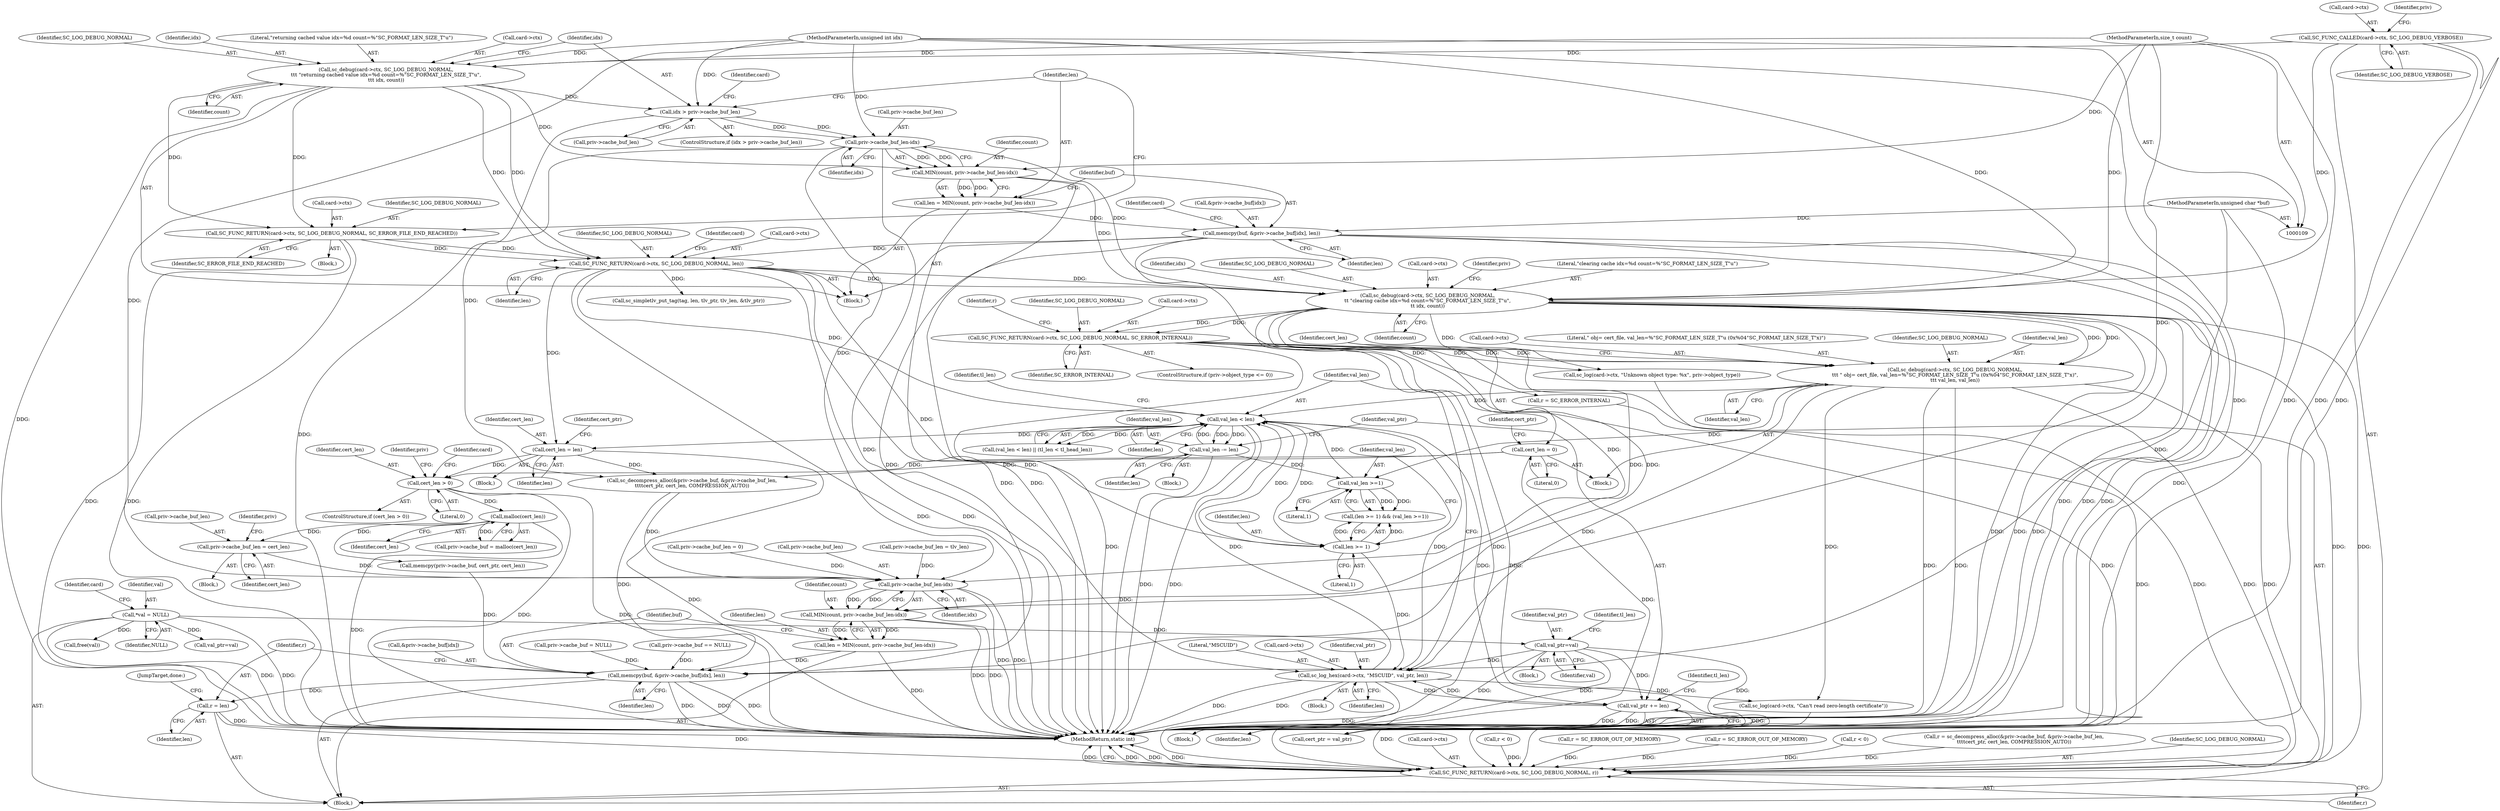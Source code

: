 digraph "0_OpenSC_8fe377e93b4b56060e5bbfb6f3142ceaeca744fa_3@pointer" {
"1000552" [label="(Call,priv->cache_buf_len = cert_len)"];
"1000539" [label="(Call,malloc(cert_len))"];
"1000531" [label="(Call,cert_len > 0)"];
"1000459" [label="(Call,cert_len = len)"];
"1000195" [label="(Call,SC_FUNC_RETURN(card->ctx, SC_LOG_DEBUG_NORMAL, len))"];
"1000171" [label="(Call,SC_FUNC_RETURN(card->ctx, SC_LOG_DEBUG_NORMAL, SC_ERROR_FILE_END_REACHED))"];
"1000156" [label="(Call,sc_debug(card->ctx, SC_LOG_DEBUG_NORMAL,\n\t\t\t \"returning cached value idx=%d count=%\"SC_FORMAT_LEN_SIZE_T\"u\",\n\t\t\t idx, count))"];
"1000146" [label="(Call,SC_FUNC_CALLED(card->ctx, SC_LOG_DEBUG_VERBOSE))"];
"1000111" [label="(MethodParameterIn,unsigned int idx)"];
"1000113" [label="(MethodParameterIn,size_t count)"];
"1000186" [label="(Call,memcpy(buf, &priv->cache_buf[idx], len))"];
"1000112" [label="(MethodParameterIn,unsigned char *buf)"];
"1000177" [label="(Call,len = MIN(count, priv->cache_buf_len-idx))"];
"1000179" [label="(Call,MIN(count, priv->cache_buf_len-idx))"];
"1000181" [label="(Call,priv->cache_buf_len-idx)"];
"1000165" [label="(Call,idx > priv->cache_buf_len)"];
"1000497" [label="(Call,val_len < len)"];
"1000394" [label="(Call,sc_debug(card->ctx, SC_LOG_DEBUG_NORMAL,\n\t\t\t \" obj= cert_file, val_len=%\"SC_FORMAT_LEN_SIZE_T\"u (0x%04\"SC_FORMAT_LEN_SIZE_T\"x)\",\n\t\t\t val_len, val_len))"];
"1000234" [label="(Call,SC_FUNC_RETURN(card->ctx, SC_LOG_DEBUG_NORMAL, SC_ERROR_INTERNAL))"];
"1000201" [label="(Call,sc_debug(card->ctx, SC_LOG_DEBUG_NORMAL,\n\t\t \"clearing cache idx=%d count=%\"SC_FORMAT_LEN_SIZE_T\"u\",\n\t\t idx, count))"];
"1000475" [label="(Call,val_len >=1)"];
"1000423" [label="(Call,val_len -= len)"];
"1000488" [label="(Call,sc_log_hex(card->ctx, \"MSCUID\", val_ptr, len))"];
"1000427" [label="(Call,val_ptr += len)"];
"1000416" [label="(Call,val_ptr=val)"];
"1000130" [label="(Call,*val = NULL)"];
"1000472" [label="(Call,len >= 1)"];
"1000402" [label="(Call,cert_len = 0)"];
"1000595" [label="(Call,priv->cache_buf_len-idx)"];
"1000593" [label="(Call,MIN(count, priv->cache_buf_len-idx))"];
"1000591" [label="(Call,len = MIN(count, priv->cache_buf_len-idx))"];
"1000600" [label="(Call,memcpy(buf, &priv->cache_buf[idx], len))"];
"1000609" [label="(Call,r = len)"];
"1000621" [label="(Call,SC_FUNC_RETURN(card->ctx, SC_LOG_DEBUG_NORMAL, r))"];
"1000611" [label="(Identifier,len)"];
"1000458" [label="(Block,)"];
"1000473" [label="(Identifier,len)"];
"1000273" [label="(Block,)"];
"1000461" [label="(Identifier,len)"];
"1000188" [label="(Call,&priv->cache_buf[idx])"];
"1000622" [label="(Call,card->ctx)"];
"1000574" [label="(Call,sc_log(card->ctx, \"Unknown object type: %x\", priv->object_type))"];
"1000532" [label="(Identifier,cert_len)"];
"1000425" [label="(Identifier,len)"];
"1000205" [label="(Identifier,SC_LOG_DEBUG_NORMAL)"];
"1000199" [label="(Identifier,SC_LOG_DEBUG_NORMAL)"];
"1000194" [label="(Identifier,len)"];
"1000186" [label="(Call,memcpy(buf, &priv->cache_buf[idx], len))"];
"1000235" [label="(Call,card->ctx)"];
"1000535" [label="(Call,priv->cache_buf = malloc(cert_len))"];
"1000426" [label="(Block,)"];
"1000537" [label="(Identifier,priv)"];
"1000208" [label="(Identifier,count)"];
"1000166" [label="(Identifier,idx)"];
"1000202" [label="(Call,card->ctx)"];
"1000595" [label="(Call,priv->cache_buf_len-idx)"];
"1000539" [label="(Call,malloc(cert_len))"];
"1000172" [label="(Call,card->ctx)"];
"1000287" [label="(Call,priv->cache_buf == NULL)"];
"1000211" [label="(Identifier,priv)"];
"1000619" [label="(Call,free(val))"];
"1000592" [label="(Identifier,len)"];
"1000250" [label="(Call,r < 0)"];
"1000406" [label="(Identifier,cert_ptr)"];
"1000431" [label="(Identifier,tl_len)"];
"1000565" [label="(Call,sc_log(card->ctx, \"Can't read zero-length certificate\"))"];
"1000471" [label="(Call,(len >= 1) && (val_len >=1))"];
"1000514" [label="(Call,sc_decompress_alloc(&priv->cache_buf, &priv->cache_buf_len,\n\t\t\t\tcert_ptr, cert_len, COMPRESSION_AUTO))"];
"1000132" [label="(Identifier,NULL)"];
"1000559" [label="(Identifier,priv)"];
"1000293" [label="(Call,r = SC_ERROR_OUT_OF_MEMORY)"];
"1000131" [label="(Identifier,val)"];
"1000488" [label="(Call,sc_log_hex(card->ctx, \"MSCUID\", val_ptr, len))"];
"1000582" [label="(Call,r = SC_ERROR_INTERNAL)"];
"1000180" [label="(Identifier,count)"];
"1000412" [label="(Block,)"];
"1000534" [label="(Block,)"];
"1000239" [label="(Identifier,SC_ERROR_INTERNAL)"];
"1000241" [label="(Identifier,r)"];
"1000404" [label="(Literal,0)"];
"1000459" [label="(Call,cert_len = len)"];
"1000359" [label="(Call,sc_simpletlv_put_tag(tag, len, tlv_ptr, tlv_len, &tlv_ptr))"];
"1000200" [label="(Identifier,len)"];
"1000113" [label="(MethodParameterIn,size_t count)"];
"1000493" [label="(Identifier,val_ptr)"];
"1000181" [label="(Call,priv->cache_buf_len-idx)"];
"1000223" [label="(Call,priv->cache_buf_len = 0)"];
"1000185" [label="(Identifier,idx)"];
"1000162" [label="(Identifier,idx)"];
"1000111" [label="(MethodParameterIn,unsigned int idx)"];
"1000429" [label="(Identifier,len)"];
"1000609" [label="(Call,r = len)"];
"1000497" [label="(Call,val_len < len)"];
"1000165" [label="(Call,idx > priv->cache_buf_len)"];
"1000308" [label="(Call,val_ptr=val)"];
"1000171" [label="(Call,SC_FUNC_RETURN(card->ctx, SC_LOG_DEBUG_NORMAL, SC_ERROR_FILE_END_REACHED))"];
"1000164" [label="(ControlStructure,if (idx > priv->cache_buf_len))"];
"1000395" [label="(Call,card->ctx)"];
"1000608" [label="(Identifier,len)"];
"1000163" [label="(Identifier,count)"];
"1000533" [label="(Literal,0)"];
"1000417" [label="(Identifier,val_ptr)"];
"1000394" [label="(Call,sc_debug(card->ctx, SC_LOG_DEBUG_NORMAL,\n\t\t\t \" obj= cert_file, val_len=%\"SC_FORMAT_LEN_SIZE_T\"u (0x%04\"SC_FORMAT_LEN_SIZE_T\"x)\",\n\t\t\t val_len, val_len))"];
"1000147" [label="(Call,card->ctx)"];
"1000177" [label="(Call,len = MIN(count, priv->cache_buf_len-idx))"];
"1000548" [label="(Call,r = SC_ERROR_OUT_OF_MEMORY)"];
"1000463" [label="(Identifier,cert_ptr)"];
"1000399" [label="(Literal,\" obj= cert_file, val_len=%\"SC_FORMAT_LEN_SIZE_T\"u (0x%04\"SC_FORMAT_LEN_SIZE_T\"x)\")"];
"1000401" [label="(Identifier,val_len)"];
"1000402" [label="(Call,cert_len = 0)"];
"1000238" [label="(Identifier,SC_LOG_DEBUG_NORMAL)"];
"1000498" [label="(Identifier,val_len)"];
"1000423" [label="(Call,val_len -= len)"];
"1000472" [label="(Call,len >= 1)"];
"1000487" [label="(Block,)"];
"1000398" [label="(Identifier,SC_LOG_DEBUG_NORMAL)"];
"1000170" [label="(Block,)"];
"1000112" [label="(MethodParameterIn,unsigned char *buf)"];
"1000499" [label="(Identifier,len)"];
"1000400" [label="(Identifier,val_len)"];
"1000530" [label="(ControlStructure,if (cert_len > 0))"];
"1000627" [label="(MethodReturn,static int)"];
"1000540" [label="(Identifier,cert_len)"];
"1000492" [label="(Literal,\"MSCUID\")"];
"1000178" [label="(Identifier,len)"];
"1000416" [label="(Call,val_ptr=val)"];
"1000552" [label="(Call,priv->cache_buf_len = cert_len)"];
"1000599" [label="(Identifier,idx)"];
"1000496" [label="(Call,(val_len < len) || (tl_len < tl_head_len))"];
"1000206" [label="(Literal,\"clearing cache idx=%d count=%\"SC_FORMAT_LEN_SIZE_T\"u\")"];
"1000115" [label="(Block,)"];
"1000556" [label="(Identifier,cert_len)"];
"1000176" [label="(Identifier,SC_ERROR_FILE_END_REACHED)"];
"1000591" [label="(Call,len = MIN(count, priv->cache_buf_len-idx))"];
"1000596" [label="(Call,priv->cache_buf_len)"];
"1000203" [label="(Identifier,card)"];
"1000460" [label="(Identifier,cert_len)"];
"1000161" [label="(Literal,\"returning cached value idx=%d count=%\"SC_FORMAT_LEN_SIZE_T\"u\")"];
"1000602" [label="(Call,&priv->cache_buf[idx])"];
"1000150" [label="(Identifier,SC_LOG_DEBUG_VERBOSE)"];
"1000612" [label="(JumpTarget,done:)"];
"1000201" [label="(Call,sc_debug(card->ctx, SC_LOG_DEBUG_NORMAL,\n\t\t \"clearing cache idx=%d count=%\"SC_FORMAT_LEN_SIZE_T\"u\",\n\t\t idx, count))"];
"1000167" [label="(Call,priv->cache_buf_len)"];
"1000474" [label="(Literal,1)"];
"1000475" [label="(Call,val_len >=1)"];
"1000265" [label="(Call,r < 0)"];
"1000153" [label="(Identifier,priv)"];
"1000197" [label="(Identifier,card)"];
"1000531" [label="(Call,cert_len > 0)"];
"1000626" [label="(Identifier,r)"];
"1000157" [label="(Call,card->ctx)"];
"1000234" [label="(Call,SC_FUNC_RETURN(card->ctx, SC_LOG_DEBUG_NORMAL, SC_ERROR_INTERNAL))"];
"1000601" [label="(Identifier,buf)"];
"1000489" [label="(Call,card->ctx)"];
"1000621" [label="(Call,SC_FUNC_RETURN(card->ctx, SC_LOG_DEBUG_NORMAL, r))"];
"1000155" [label="(Block,)"];
"1000512" [label="(Call,r = sc_decompress_alloc(&priv->cache_buf, &priv->cache_buf_len,\n\t\t\t\tcert_ptr, cert_len, COMPRESSION_AUTO))"];
"1000501" [label="(Identifier,tl_len)"];
"1000187" [label="(Identifier,buf)"];
"1000148" [label="(Identifier,card)"];
"1000422" [label="(Block,)"];
"1000427" [label="(Call,val_ptr += len)"];
"1000218" [label="(Call,priv->cache_buf = NULL)"];
"1000207" [label="(Identifier,idx)"];
"1000553" [label="(Call,priv->cache_buf_len)"];
"1000403" [label="(Identifier,cert_len)"];
"1000420" [label="(Identifier,tl_len)"];
"1000228" [label="(ControlStructure,if (priv->object_type <= 0))"];
"1000196" [label="(Call,card->ctx)"];
"1000477" [label="(Literal,1)"];
"1000557" [label="(Call,memcpy(priv->cache_buf, cert_ptr, cert_len))"];
"1000462" [label="(Call,cert_ptr = val_ptr)"];
"1000418" [label="(Identifier,val)"];
"1000600" [label="(Call,memcpy(buf, &priv->cache_buf[idx], len))"];
"1000625" [label="(Identifier,SC_LOG_DEBUG_NORMAL)"];
"1000594" [label="(Identifier,count)"];
"1000195" [label="(Call,SC_FUNC_RETURN(card->ctx, SC_LOG_DEBUG_NORMAL, len))"];
"1000173" [label="(Identifier,card)"];
"1000182" [label="(Call,priv->cache_buf_len)"];
"1000428" [label="(Identifier,val_ptr)"];
"1000610" [label="(Identifier,r)"];
"1000476" [label="(Identifier,val_len)"];
"1000156" [label="(Call,sc_debug(card->ctx, SC_LOG_DEBUG_NORMAL,\n\t\t\t \"returning cached value idx=%d count=%\"SC_FORMAT_LEN_SIZE_T\"u\",\n\t\t\t idx, count))"];
"1000593" [label="(Call,MIN(count, priv->cache_buf_len-idx))"];
"1000297" [label="(Call,priv->cache_buf_len = tlv_len)"];
"1000179" [label="(Call,MIN(count, priv->cache_buf_len-idx))"];
"1000424" [label="(Identifier,val_len)"];
"1000160" [label="(Identifier,SC_LOG_DEBUG_NORMAL)"];
"1000494" [label="(Identifier,len)"];
"1000175" [label="(Identifier,SC_LOG_DEBUG_NORMAL)"];
"1000146" [label="(Call,SC_FUNC_CALLED(card->ctx, SC_LOG_DEBUG_VERBOSE))"];
"1000130" [label="(Call,*val = NULL)"];
"1000567" [label="(Identifier,card)"];
"1000552" -> "1000534"  [label="AST: "];
"1000552" -> "1000556"  [label="CFG: "];
"1000553" -> "1000552"  [label="AST: "];
"1000556" -> "1000552"  [label="AST: "];
"1000559" -> "1000552"  [label="CFG: "];
"1000539" -> "1000552"  [label="DDG: "];
"1000552" -> "1000595"  [label="DDG: "];
"1000539" -> "1000535"  [label="AST: "];
"1000539" -> "1000540"  [label="CFG: "];
"1000540" -> "1000539"  [label="AST: "];
"1000535" -> "1000539"  [label="CFG: "];
"1000539" -> "1000627"  [label="DDG: "];
"1000539" -> "1000535"  [label="DDG: "];
"1000531" -> "1000539"  [label="DDG: "];
"1000539" -> "1000557"  [label="DDG: "];
"1000531" -> "1000530"  [label="AST: "];
"1000531" -> "1000533"  [label="CFG: "];
"1000532" -> "1000531"  [label="AST: "];
"1000533" -> "1000531"  [label="AST: "];
"1000537" -> "1000531"  [label="CFG: "];
"1000567" -> "1000531"  [label="CFG: "];
"1000531" -> "1000627"  [label="DDG: "];
"1000531" -> "1000627"  [label="DDG: "];
"1000459" -> "1000531"  [label="DDG: "];
"1000402" -> "1000531"  [label="DDG: "];
"1000459" -> "1000458"  [label="AST: "];
"1000459" -> "1000461"  [label="CFG: "];
"1000460" -> "1000459"  [label="AST: "];
"1000461" -> "1000459"  [label="AST: "];
"1000463" -> "1000459"  [label="CFG: "];
"1000459" -> "1000627"  [label="DDG: "];
"1000195" -> "1000459"  [label="DDG: "];
"1000497" -> "1000459"  [label="DDG: "];
"1000459" -> "1000514"  [label="DDG: "];
"1000195" -> "1000155"  [label="AST: "];
"1000195" -> "1000200"  [label="CFG: "];
"1000196" -> "1000195"  [label="AST: "];
"1000199" -> "1000195"  [label="AST: "];
"1000200" -> "1000195"  [label="AST: "];
"1000203" -> "1000195"  [label="CFG: "];
"1000195" -> "1000627"  [label="DDG: "];
"1000195" -> "1000627"  [label="DDG: "];
"1000171" -> "1000195"  [label="DDG: "];
"1000171" -> "1000195"  [label="DDG: "];
"1000156" -> "1000195"  [label="DDG: "];
"1000156" -> "1000195"  [label="DDG: "];
"1000186" -> "1000195"  [label="DDG: "];
"1000195" -> "1000201"  [label="DDG: "];
"1000195" -> "1000201"  [label="DDG: "];
"1000195" -> "1000359"  [label="DDG: "];
"1000195" -> "1000472"  [label="DDG: "];
"1000195" -> "1000488"  [label="DDG: "];
"1000195" -> "1000497"  [label="DDG: "];
"1000171" -> "1000170"  [label="AST: "];
"1000171" -> "1000176"  [label="CFG: "];
"1000172" -> "1000171"  [label="AST: "];
"1000175" -> "1000171"  [label="AST: "];
"1000176" -> "1000171"  [label="AST: "];
"1000178" -> "1000171"  [label="CFG: "];
"1000171" -> "1000627"  [label="DDG: "];
"1000171" -> "1000627"  [label="DDG: "];
"1000156" -> "1000171"  [label="DDG: "];
"1000156" -> "1000171"  [label="DDG: "];
"1000156" -> "1000155"  [label="AST: "];
"1000156" -> "1000163"  [label="CFG: "];
"1000157" -> "1000156"  [label="AST: "];
"1000160" -> "1000156"  [label="AST: "];
"1000161" -> "1000156"  [label="AST: "];
"1000162" -> "1000156"  [label="AST: "];
"1000163" -> "1000156"  [label="AST: "];
"1000166" -> "1000156"  [label="CFG: "];
"1000156" -> "1000627"  [label="DDG: "];
"1000146" -> "1000156"  [label="DDG: "];
"1000111" -> "1000156"  [label="DDG: "];
"1000113" -> "1000156"  [label="DDG: "];
"1000156" -> "1000165"  [label="DDG: "];
"1000156" -> "1000179"  [label="DDG: "];
"1000146" -> "1000115"  [label="AST: "];
"1000146" -> "1000150"  [label="CFG: "];
"1000147" -> "1000146"  [label="AST: "];
"1000150" -> "1000146"  [label="AST: "];
"1000153" -> "1000146"  [label="CFG: "];
"1000146" -> "1000627"  [label="DDG: "];
"1000146" -> "1000627"  [label="DDG: "];
"1000146" -> "1000201"  [label="DDG: "];
"1000111" -> "1000109"  [label="AST: "];
"1000111" -> "1000627"  [label="DDG: "];
"1000111" -> "1000165"  [label="DDG: "];
"1000111" -> "1000181"  [label="DDG: "];
"1000111" -> "1000201"  [label="DDG: "];
"1000111" -> "1000595"  [label="DDG: "];
"1000113" -> "1000109"  [label="AST: "];
"1000113" -> "1000627"  [label="DDG: "];
"1000113" -> "1000179"  [label="DDG: "];
"1000113" -> "1000201"  [label="DDG: "];
"1000113" -> "1000593"  [label="DDG: "];
"1000186" -> "1000155"  [label="AST: "];
"1000186" -> "1000194"  [label="CFG: "];
"1000187" -> "1000186"  [label="AST: "];
"1000188" -> "1000186"  [label="AST: "];
"1000194" -> "1000186"  [label="AST: "];
"1000197" -> "1000186"  [label="CFG: "];
"1000186" -> "1000627"  [label="DDG: "];
"1000186" -> "1000627"  [label="DDG: "];
"1000186" -> "1000627"  [label="DDG: "];
"1000112" -> "1000186"  [label="DDG: "];
"1000177" -> "1000186"  [label="DDG: "];
"1000186" -> "1000600"  [label="DDG: "];
"1000186" -> "1000600"  [label="DDG: "];
"1000112" -> "1000109"  [label="AST: "];
"1000112" -> "1000627"  [label="DDG: "];
"1000112" -> "1000600"  [label="DDG: "];
"1000177" -> "1000155"  [label="AST: "];
"1000177" -> "1000179"  [label="CFG: "];
"1000178" -> "1000177"  [label="AST: "];
"1000179" -> "1000177"  [label="AST: "];
"1000187" -> "1000177"  [label="CFG: "];
"1000177" -> "1000627"  [label="DDG: "];
"1000179" -> "1000177"  [label="DDG: "];
"1000179" -> "1000177"  [label="DDG: "];
"1000179" -> "1000181"  [label="CFG: "];
"1000180" -> "1000179"  [label="AST: "];
"1000181" -> "1000179"  [label="AST: "];
"1000179" -> "1000627"  [label="DDG: "];
"1000181" -> "1000179"  [label="DDG: "];
"1000181" -> "1000179"  [label="DDG: "];
"1000179" -> "1000201"  [label="DDG: "];
"1000181" -> "1000185"  [label="CFG: "];
"1000182" -> "1000181"  [label="AST: "];
"1000185" -> "1000181"  [label="AST: "];
"1000181" -> "1000627"  [label="DDG: "];
"1000165" -> "1000181"  [label="DDG: "];
"1000165" -> "1000181"  [label="DDG: "];
"1000181" -> "1000201"  [label="DDG: "];
"1000181" -> "1000514"  [label="DDG: "];
"1000181" -> "1000595"  [label="DDG: "];
"1000165" -> "1000164"  [label="AST: "];
"1000165" -> "1000167"  [label="CFG: "];
"1000166" -> "1000165"  [label="AST: "];
"1000167" -> "1000165"  [label="AST: "];
"1000173" -> "1000165"  [label="CFG: "];
"1000178" -> "1000165"  [label="CFG: "];
"1000165" -> "1000627"  [label="DDG: "];
"1000497" -> "1000496"  [label="AST: "];
"1000497" -> "1000499"  [label="CFG: "];
"1000498" -> "1000497"  [label="AST: "];
"1000499" -> "1000497"  [label="AST: "];
"1000501" -> "1000497"  [label="CFG: "];
"1000496" -> "1000497"  [label="CFG: "];
"1000497" -> "1000627"  [label="DDG: "];
"1000497" -> "1000627"  [label="DDG: "];
"1000497" -> "1000423"  [label="DDG: "];
"1000497" -> "1000423"  [label="DDG: "];
"1000497" -> "1000427"  [label="DDG: "];
"1000497" -> "1000472"  [label="DDG: "];
"1000497" -> "1000488"  [label="DDG: "];
"1000497" -> "1000496"  [label="DDG: "];
"1000497" -> "1000496"  [label="DDG: "];
"1000394" -> "1000497"  [label="DDG: "];
"1000475" -> "1000497"  [label="DDG: "];
"1000423" -> "1000497"  [label="DDG: "];
"1000488" -> "1000497"  [label="DDG: "];
"1000472" -> "1000497"  [label="DDG: "];
"1000394" -> "1000273"  [label="AST: "];
"1000394" -> "1000401"  [label="CFG: "];
"1000395" -> "1000394"  [label="AST: "];
"1000398" -> "1000394"  [label="AST: "];
"1000399" -> "1000394"  [label="AST: "];
"1000400" -> "1000394"  [label="AST: "];
"1000401" -> "1000394"  [label="AST: "];
"1000403" -> "1000394"  [label="CFG: "];
"1000394" -> "1000627"  [label="DDG: "];
"1000394" -> "1000627"  [label="DDG: "];
"1000234" -> "1000394"  [label="DDG: "];
"1000234" -> "1000394"  [label="DDG: "];
"1000201" -> "1000394"  [label="DDG: "];
"1000201" -> "1000394"  [label="DDG: "];
"1000394" -> "1000475"  [label="DDG: "];
"1000394" -> "1000488"  [label="DDG: "];
"1000394" -> "1000565"  [label="DDG: "];
"1000394" -> "1000621"  [label="DDG: "];
"1000394" -> "1000621"  [label="DDG: "];
"1000234" -> "1000228"  [label="AST: "];
"1000234" -> "1000239"  [label="CFG: "];
"1000235" -> "1000234"  [label="AST: "];
"1000238" -> "1000234"  [label="AST: "];
"1000239" -> "1000234"  [label="AST: "];
"1000241" -> "1000234"  [label="CFG: "];
"1000234" -> "1000627"  [label="DDG: "];
"1000234" -> "1000627"  [label="DDG: "];
"1000201" -> "1000234"  [label="DDG: "];
"1000201" -> "1000234"  [label="DDG: "];
"1000234" -> "1000574"  [label="DDG: "];
"1000234" -> "1000582"  [label="DDG: "];
"1000234" -> "1000621"  [label="DDG: "];
"1000234" -> "1000621"  [label="DDG: "];
"1000201" -> "1000115"  [label="AST: "];
"1000201" -> "1000208"  [label="CFG: "];
"1000202" -> "1000201"  [label="AST: "];
"1000205" -> "1000201"  [label="AST: "];
"1000206" -> "1000201"  [label="AST: "];
"1000207" -> "1000201"  [label="AST: "];
"1000208" -> "1000201"  [label="AST: "];
"1000211" -> "1000201"  [label="CFG: "];
"1000201" -> "1000627"  [label="DDG: "];
"1000201" -> "1000627"  [label="DDG: "];
"1000201" -> "1000627"  [label="DDG: "];
"1000201" -> "1000574"  [label="DDG: "];
"1000201" -> "1000593"  [label="DDG: "];
"1000201" -> "1000595"  [label="DDG: "];
"1000201" -> "1000621"  [label="DDG: "];
"1000201" -> "1000621"  [label="DDG: "];
"1000475" -> "1000471"  [label="AST: "];
"1000475" -> "1000477"  [label="CFG: "];
"1000476" -> "1000475"  [label="AST: "];
"1000477" -> "1000475"  [label="AST: "];
"1000471" -> "1000475"  [label="CFG: "];
"1000475" -> "1000471"  [label="DDG: "];
"1000475" -> "1000471"  [label="DDG: "];
"1000423" -> "1000475"  [label="DDG: "];
"1000423" -> "1000422"  [label="AST: "];
"1000423" -> "1000425"  [label="CFG: "];
"1000424" -> "1000423"  [label="AST: "];
"1000425" -> "1000423"  [label="AST: "];
"1000428" -> "1000423"  [label="CFG: "];
"1000423" -> "1000627"  [label="DDG: "];
"1000488" -> "1000487"  [label="AST: "];
"1000488" -> "1000494"  [label="CFG: "];
"1000489" -> "1000488"  [label="AST: "];
"1000492" -> "1000488"  [label="AST: "];
"1000493" -> "1000488"  [label="AST: "];
"1000494" -> "1000488"  [label="AST: "];
"1000498" -> "1000488"  [label="CFG: "];
"1000488" -> "1000627"  [label="DDG: "];
"1000488" -> "1000627"  [label="DDG: "];
"1000488" -> "1000427"  [label="DDG: "];
"1000427" -> "1000488"  [label="DDG: "];
"1000416" -> "1000488"  [label="DDG: "];
"1000472" -> "1000488"  [label="DDG: "];
"1000488" -> "1000565"  [label="DDG: "];
"1000488" -> "1000621"  [label="DDG: "];
"1000427" -> "1000426"  [label="AST: "];
"1000427" -> "1000429"  [label="CFG: "];
"1000428" -> "1000427"  [label="AST: "];
"1000429" -> "1000427"  [label="AST: "];
"1000431" -> "1000427"  [label="CFG: "];
"1000427" -> "1000627"  [label="DDG: "];
"1000427" -> "1000627"  [label="DDG: "];
"1000416" -> "1000427"  [label="DDG: "];
"1000427" -> "1000462"  [label="DDG: "];
"1000416" -> "1000412"  [label="AST: "];
"1000416" -> "1000418"  [label="CFG: "];
"1000417" -> "1000416"  [label="AST: "];
"1000418" -> "1000416"  [label="AST: "];
"1000420" -> "1000416"  [label="CFG: "];
"1000416" -> "1000627"  [label="DDG: "];
"1000416" -> "1000627"  [label="DDG: "];
"1000130" -> "1000416"  [label="DDG: "];
"1000416" -> "1000462"  [label="DDG: "];
"1000130" -> "1000115"  [label="AST: "];
"1000130" -> "1000132"  [label="CFG: "];
"1000131" -> "1000130"  [label="AST: "];
"1000132" -> "1000130"  [label="AST: "];
"1000148" -> "1000130"  [label="CFG: "];
"1000130" -> "1000627"  [label="DDG: "];
"1000130" -> "1000627"  [label="DDG: "];
"1000130" -> "1000308"  [label="DDG: "];
"1000130" -> "1000619"  [label="DDG: "];
"1000472" -> "1000471"  [label="AST: "];
"1000472" -> "1000474"  [label="CFG: "];
"1000473" -> "1000472"  [label="AST: "];
"1000474" -> "1000472"  [label="AST: "];
"1000476" -> "1000472"  [label="CFG: "];
"1000471" -> "1000472"  [label="CFG: "];
"1000472" -> "1000471"  [label="DDG: "];
"1000472" -> "1000471"  [label="DDG: "];
"1000402" -> "1000273"  [label="AST: "];
"1000402" -> "1000404"  [label="CFG: "];
"1000403" -> "1000402"  [label="AST: "];
"1000404" -> "1000402"  [label="AST: "];
"1000406" -> "1000402"  [label="CFG: "];
"1000402" -> "1000627"  [label="DDG: "];
"1000402" -> "1000514"  [label="DDG: "];
"1000595" -> "1000593"  [label="AST: "];
"1000595" -> "1000599"  [label="CFG: "];
"1000596" -> "1000595"  [label="AST: "];
"1000599" -> "1000595"  [label="AST: "];
"1000593" -> "1000595"  [label="CFG: "];
"1000595" -> "1000627"  [label="DDG: "];
"1000595" -> "1000627"  [label="DDG: "];
"1000595" -> "1000593"  [label="DDG: "];
"1000595" -> "1000593"  [label="DDG: "];
"1000297" -> "1000595"  [label="DDG: "];
"1000514" -> "1000595"  [label="DDG: "];
"1000223" -> "1000595"  [label="DDG: "];
"1000593" -> "1000591"  [label="AST: "];
"1000594" -> "1000593"  [label="AST: "];
"1000591" -> "1000593"  [label="CFG: "];
"1000593" -> "1000627"  [label="DDG: "];
"1000593" -> "1000627"  [label="DDG: "];
"1000593" -> "1000591"  [label="DDG: "];
"1000593" -> "1000591"  [label="DDG: "];
"1000591" -> "1000115"  [label="AST: "];
"1000592" -> "1000591"  [label="AST: "];
"1000601" -> "1000591"  [label="CFG: "];
"1000591" -> "1000627"  [label="DDG: "];
"1000591" -> "1000600"  [label="DDG: "];
"1000600" -> "1000115"  [label="AST: "];
"1000600" -> "1000608"  [label="CFG: "];
"1000601" -> "1000600"  [label="AST: "];
"1000602" -> "1000600"  [label="AST: "];
"1000608" -> "1000600"  [label="AST: "];
"1000610" -> "1000600"  [label="CFG: "];
"1000600" -> "1000627"  [label="DDG: "];
"1000600" -> "1000627"  [label="DDG: "];
"1000600" -> "1000627"  [label="DDG: "];
"1000218" -> "1000600"  [label="DDG: "];
"1000514" -> "1000600"  [label="DDG: "];
"1000557" -> "1000600"  [label="DDG: "];
"1000287" -> "1000600"  [label="DDG: "];
"1000600" -> "1000609"  [label="DDG: "];
"1000609" -> "1000115"  [label="AST: "];
"1000609" -> "1000611"  [label="CFG: "];
"1000610" -> "1000609"  [label="AST: "];
"1000611" -> "1000609"  [label="AST: "];
"1000612" -> "1000609"  [label="CFG: "];
"1000609" -> "1000627"  [label="DDG: "];
"1000609" -> "1000621"  [label="DDG: "];
"1000621" -> "1000115"  [label="AST: "];
"1000621" -> "1000626"  [label="CFG: "];
"1000622" -> "1000621"  [label="AST: "];
"1000625" -> "1000621"  [label="AST: "];
"1000626" -> "1000621"  [label="AST: "];
"1000627" -> "1000621"  [label="CFG: "];
"1000621" -> "1000627"  [label="DDG: "];
"1000621" -> "1000627"  [label="DDG: "];
"1000621" -> "1000627"  [label="DDG: "];
"1000621" -> "1000627"  [label="DDG: "];
"1000574" -> "1000621"  [label="DDG: "];
"1000565" -> "1000621"  [label="DDG: "];
"1000250" -> "1000621"  [label="DDG: "];
"1000293" -> "1000621"  [label="DDG: "];
"1000512" -> "1000621"  [label="DDG: "];
"1000582" -> "1000621"  [label="DDG: "];
"1000265" -> "1000621"  [label="DDG: "];
"1000548" -> "1000621"  [label="DDG: "];
}
